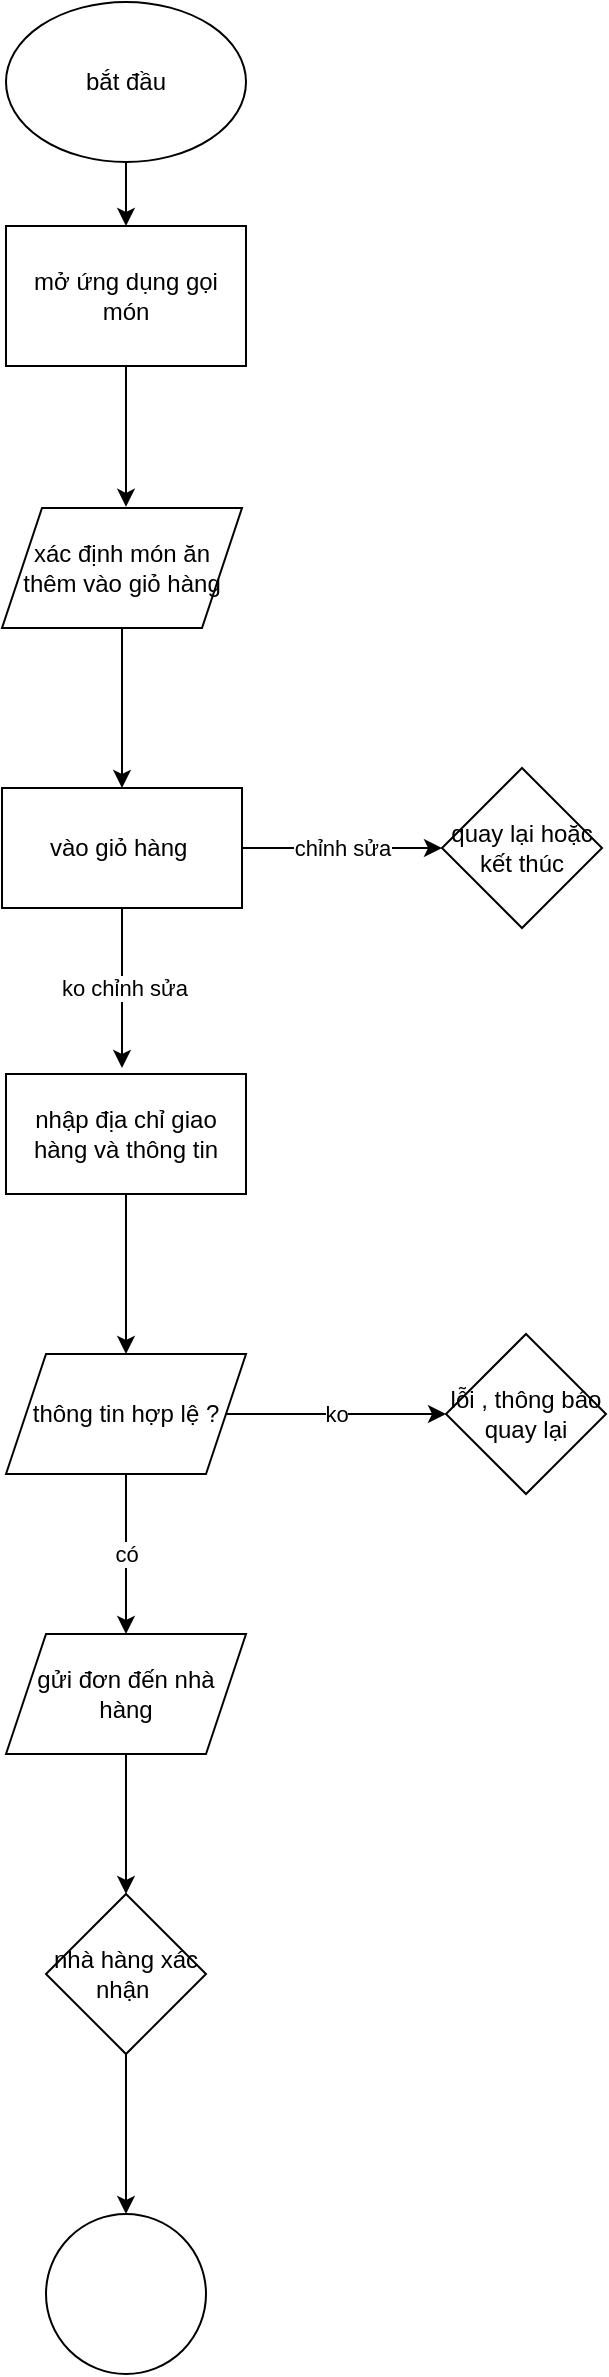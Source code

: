 <mxfile version="28.2.3">
  <diagram id="CAfigDG2FUM21RP4wr7Z" name="Trang-1">
    <mxGraphModel dx="1236" dy="659" grid="0" gridSize="10" guides="1" tooltips="1" connect="1" arrows="1" fold="1" page="0" pageScale="1" pageWidth="827" pageHeight="1169" math="0" shadow="0">
      <root>
        <mxCell id="0" />
        <mxCell id="1" parent="0" />
        <mxCell id="mK-A27spV3D22LqSt5RK-12" style="edgeStyle=orthogonalEdgeStyle;rounded=0;orthogonalLoop=1;jettySize=auto;html=1;exitX=0.5;exitY=1;exitDx=0;exitDy=0;entryX=0.5;entryY=0;entryDx=0;entryDy=0;" parent="1" source="mGk-tsL-RADtUnkG5O4K-3" target="mGk-tsL-RADtUnkG5O4K-4" edge="1">
          <mxGeometry relative="1" as="geometry" />
        </mxCell>
        <mxCell id="mGk-tsL-RADtUnkG5O4K-3" value="bắt đầu" style="ellipse;whiteSpace=wrap;html=1;" parent="1" vertex="1">
          <mxGeometry x="306" width="120" height="80" as="geometry" />
        </mxCell>
        <mxCell id="mK-A27spV3D22LqSt5RK-4" value="" style="edgeStyle=orthogonalEdgeStyle;rounded=0;orthogonalLoop=1;jettySize=auto;html=1;exitX=0.5;exitY=1;exitDx=0;exitDy=0;" parent="1" source="mGk-tsL-RADtUnkG5O4K-4" edge="1">
          <mxGeometry relative="1" as="geometry">
            <mxPoint x="366" y="252.4" as="targetPoint" />
          </mxGeometry>
        </mxCell>
        <mxCell id="mGk-tsL-RADtUnkG5O4K-4" value="mở ứng dụng gọi món" style="rounded=0;whiteSpace=wrap;html=1;" parent="1" vertex="1">
          <mxGeometry x="306" y="112" width="120" height="70" as="geometry" />
        </mxCell>
        <mxCell id="sb78zbMQffG5FpRONeBJ-4" value="" style="edgeStyle=orthogonalEdgeStyle;rounded=0;orthogonalLoop=1;jettySize=auto;html=1;" edge="1" parent="1" source="5Xr_vt5WV_fyvEZc5Lle-1" target="sb78zbMQffG5FpRONeBJ-3">
          <mxGeometry relative="1" as="geometry" />
        </mxCell>
        <mxCell id="5Xr_vt5WV_fyvEZc5Lle-1" value="xác định món ăn thêm vào giỏ hàng" style="shape=parallelogram;perimeter=parallelogramPerimeter;whiteSpace=wrap;html=1;fixedSize=1;" parent="1" vertex="1">
          <mxGeometry x="304" y="253" width="120" height="60" as="geometry" />
        </mxCell>
        <mxCell id="sb78zbMQffG5FpRONeBJ-2" style="edgeStyle=orthogonalEdgeStyle;rounded=0;orthogonalLoop=1;jettySize=auto;html=1;exitX=0.5;exitY=1;exitDx=0;exitDy=0;" edge="1" parent="1" source="5Xr_vt5WV_fyvEZc5Lle-1" target="5Xr_vt5WV_fyvEZc5Lle-1">
          <mxGeometry relative="1" as="geometry">
            <mxPoint x="363.96" y="382.38" as="targetPoint" />
          </mxGeometry>
        </mxCell>
        <mxCell id="sb78zbMQffG5FpRONeBJ-6" value="chỉnh sửa" style="edgeStyle=orthogonalEdgeStyle;rounded=0;orthogonalLoop=1;jettySize=auto;html=1;" edge="1" parent="1" source="sb78zbMQffG5FpRONeBJ-3" target="sb78zbMQffG5FpRONeBJ-5">
          <mxGeometry relative="1" as="geometry" />
        </mxCell>
        <mxCell id="sb78zbMQffG5FpRONeBJ-8" value="ko chỉnh sửa" style="edgeStyle=orthogonalEdgeStyle;rounded=0;orthogonalLoop=1;jettySize=auto;html=1;" edge="1" parent="1" source="sb78zbMQffG5FpRONeBJ-3">
          <mxGeometry relative="1" as="geometry">
            <mxPoint x="364" y="533" as="targetPoint" />
          </mxGeometry>
        </mxCell>
        <mxCell id="sb78zbMQffG5FpRONeBJ-3" value="vào giỏ hàng&amp;nbsp;" style="whiteSpace=wrap;html=1;" vertex="1" parent="1">
          <mxGeometry x="304" y="393" width="120" height="60" as="geometry" />
        </mxCell>
        <mxCell id="sb78zbMQffG5FpRONeBJ-5" value="quay lại hoặc kết thúc" style="rhombus;whiteSpace=wrap;html=1;" vertex="1" parent="1">
          <mxGeometry x="524" y="383" width="80" height="80" as="geometry" />
        </mxCell>
        <mxCell id="sb78zbMQffG5FpRONeBJ-11" value="" style="edgeStyle=orthogonalEdgeStyle;rounded=0;orthogonalLoop=1;jettySize=auto;html=1;" edge="1" parent="1" source="sb78zbMQffG5FpRONeBJ-9">
          <mxGeometry relative="1" as="geometry">
            <mxPoint x="366" y="676" as="targetPoint" />
          </mxGeometry>
        </mxCell>
        <mxCell id="sb78zbMQffG5FpRONeBJ-9" value="nhập địa chỉ giao hàng và thông tin" style="rounded=0;whiteSpace=wrap;html=1;" vertex="1" parent="1">
          <mxGeometry x="306" y="536" width="120" height="60" as="geometry" />
        </mxCell>
        <mxCell id="sb78zbMQffG5FpRONeBJ-15" value="ko" style="edgeStyle=orthogonalEdgeStyle;rounded=0;orthogonalLoop=1;jettySize=auto;html=1;" edge="1" parent="1" source="sb78zbMQffG5FpRONeBJ-13" target="sb78zbMQffG5FpRONeBJ-14">
          <mxGeometry relative="1" as="geometry" />
        </mxCell>
        <mxCell id="sb78zbMQffG5FpRONeBJ-17" value="có" style="edgeStyle=orthogonalEdgeStyle;rounded=0;orthogonalLoop=1;jettySize=auto;html=1;" edge="1" parent="1" source="sb78zbMQffG5FpRONeBJ-13" target="sb78zbMQffG5FpRONeBJ-16">
          <mxGeometry relative="1" as="geometry" />
        </mxCell>
        <mxCell id="sb78zbMQffG5FpRONeBJ-13" value="thông tin hợp lệ ?" style="shape=parallelogram;perimeter=parallelogramPerimeter;whiteSpace=wrap;html=1;fixedSize=1;" vertex="1" parent="1">
          <mxGeometry x="306" y="676" width="120" height="60" as="geometry" />
        </mxCell>
        <mxCell id="sb78zbMQffG5FpRONeBJ-14" value="lỗi , thông báo quay lại" style="rhombus;whiteSpace=wrap;html=1;" vertex="1" parent="1">
          <mxGeometry x="526" y="666" width="80" height="80" as="geometry" />
        </mxCell>
        <mxCell id="sb78zbMQffG5FpRONeBJ-19" value="" style="edgeStyle=orthogonalEdgeStyle;rounded=0;orthogonalLoop=1;jettySize=auto;html=1;" edge="1" parent="1" source="sb78zbMQffG5FpRONeBJ-16" target="sb78zbMQffG5FpRONeBJ-18">
          <mxGeometry relative="1" as="geometry" />
        </mxCell>
        <mxCell id="sb78zbMQffG5FpRONeBJ-16" value="gửi đơn đến nhà hàng" style="shape=parallelogram;perimeter=parallelogramPerimeter;whiteSpace=wrap;html=1;fixedSize=1;" vertex="1" parent="1">
          <mxGeometry x="306" y="816" width="120" height="60" as="geometry" />
        </mxCell>
        <mxCell id="sb78zbMQffG5FpRONeBJ-21" value="" style="edgeStyle=orthogonalEdgeStyle;rounded=0;orthogonalLoop=1;jettySize=auto;html=1;" edge="1" parent="1" source="sb78zbMQffG5FpRONeBJ-18" target="sb78zbMQffG5FpRONeBJ-20">
          <mxGeometry relative="1" as="geometry" />
        </mxCell>
        <mxCell id="sb78zbMQffG5FpRONeBJ-18" value="nhà hàng xác nhận&amp;nbsp;" style="rhombus;whiteSpace=wrap;html=1;" vertex="1" parent="1">
          <mxGeometry x="326" y="946" width="80" height="80" as="geometry" />
        </mxCell>
        <mxCell id="sb78zbMQffG5FpRONeBJ-20" value="" style="ellipse;whiteSpace=wrap;html=1;" vertex="1" parent="1">
          <mxGeometry x="326" y="1106" width="80" height="80" as="geometry" />
        </mxCell>
      </root>
    </mxGraphModel>
  </diagram>
</mxfile>
